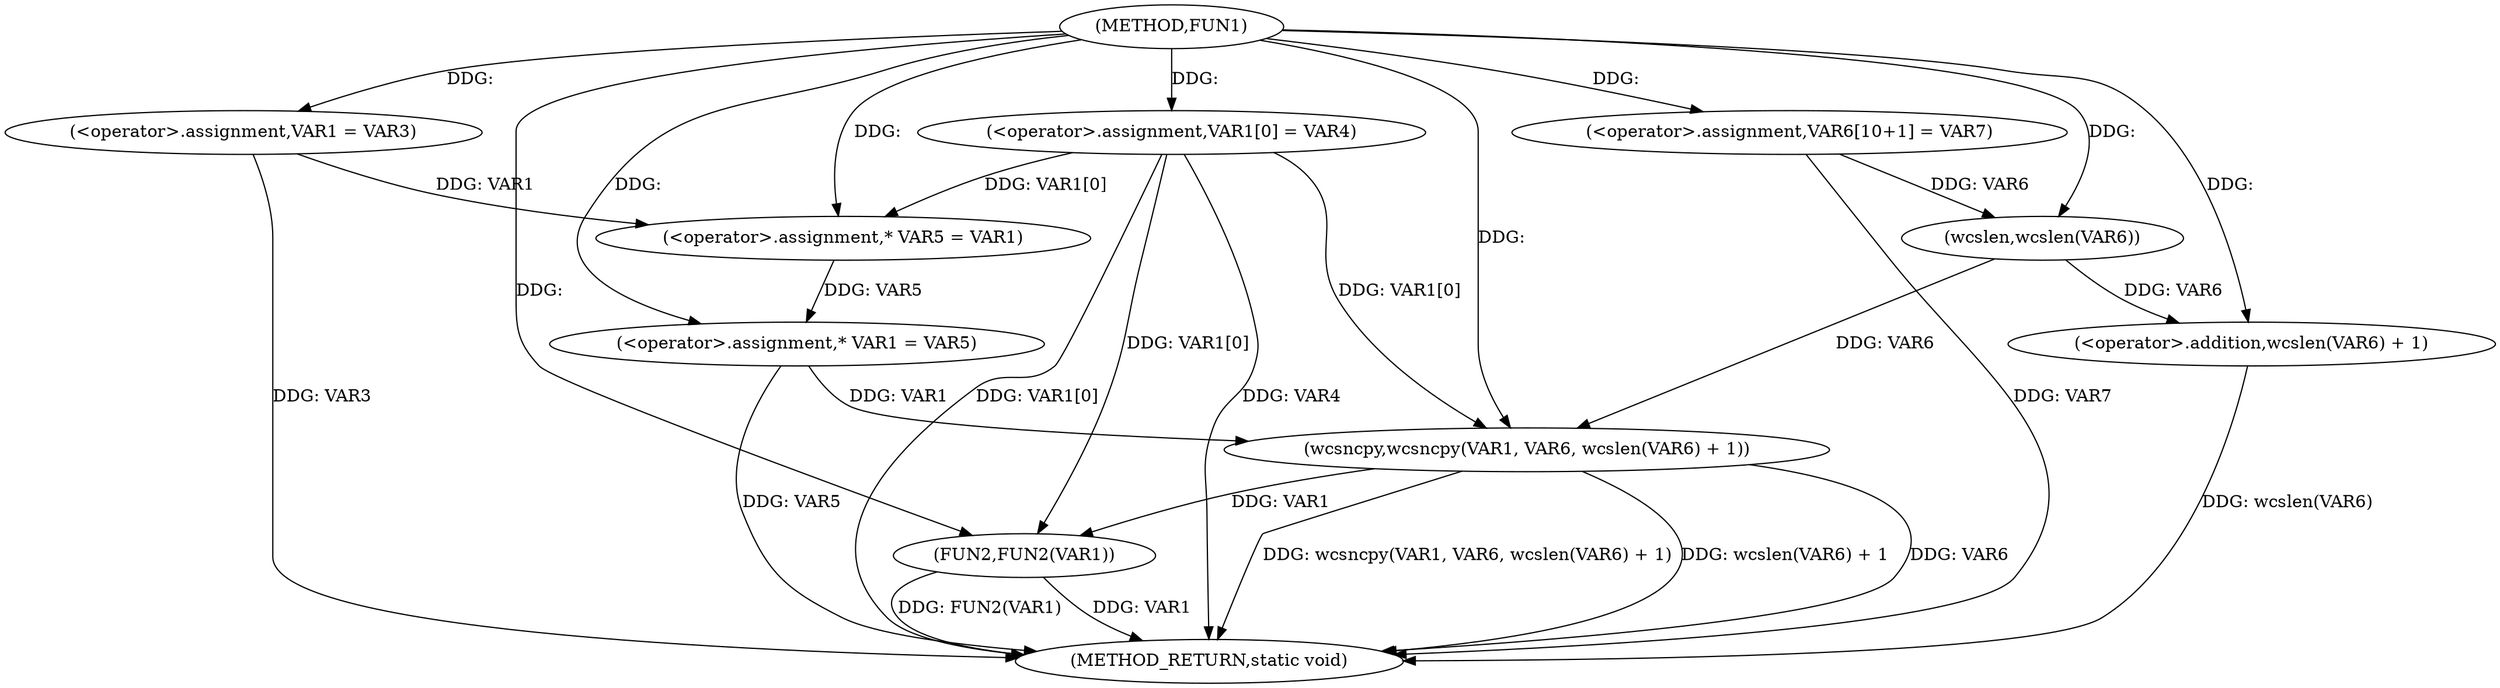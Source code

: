 digraph FUN1 {  
"1000100" [label = "(METHOD,FUN1)" ]
"1000136" [label = "(METHOD_RETURN,static void)" ]
"1000105" [label = "(<operator>.assignment,VAR1 = VAR3)" ]
"1000108" [label = "(<operator>.assignment,VAR1[0] = VAR4)" ]
"1000115" [label = "(<operator>.assignment,* VAR5 = VAR1)" ]
"1000119" [label = "(<operator>.assignment,* VAR1 = VAR5)" ]
"1000124" [label = "(<operator>.assignment,VAR6[10+1] = VAR7)" ]
"1000127" [label = "(wcsncpy,wcsncpy(VAR1, VAR6, wcslen(VAR6) + 1))" ]
"1000130" [label = "(<operator>.addition,wcslen(VAR6) + 1)" ]
"1000131" [label = "(wcslen,wcslen(VAR6))" ]
"1000134" [label = "(FUN2,FUN2(VAR1))" ]
  "1000105" -> "1000136"  [ label = "DDG: VAR3"] 
  "1000127" -> "1000136"  [ label = "DDG: wcsncpy(VAR1, VAR6, wcslen(VAR6) + 1)"] 
  "1000108" -> "1000136"  [ label = "DDG: VAR4"] 
  "1000134" -> "1000136"  [ label = "DDG: VAR1"] 
  "1000108" -> "1000136"  [ label = "DDG: VAR1[0]"] 
  "1000127" -> "1000136"  [ label = "DDG: wcslen(VAR6) + 1"] 
  "1000124" -> "1000136"  [ label = "DDG: VAR7"] 
  "1000127" -> "1000136"  [ label = "DDG: VAR6"] 
  "1000134" -> "1000136"  [ label = "DDG: FUN2(VAR1)"] 
  "1000119" -> "1000136"  [ label = "DDG: VAR5"] 
  "1000130" -> "1000136"  [ label = "DDG: wcslen(VAR6)"] 
  "1000100" -> "1000105"  [ label = "DDG: "] 
  "1000100" -> "1000108"  [ label = "DDG: "] 
  "1000105" -> "1000115"  [ label = "DDG: VAR1"] 
  "1000108" -> "1000115"  [ label = "DDG: VAR1[0]"] 
  "1000100" -> "1000115"  [ label = "DDG: "] 
  "1000115" -> "1000119"  [ label = "DDG: VAR5"] 
  "1000100" -> "1000119"  [ label = "DDG: "] 
  "1000100" -> "1000124"  [ label = "DDG: "] 
  "1000119" -> "1000127"  [ label = "DDG: VAR1"] 
  "1000108" -> "1000127"  [ label = "DDG: VAR1[0]"] 
  "1000100" -> "1000127"  [ label = "DDG: "] 
  "1000131" -> "1000127"  [ label = "DDG: VAR6"] 
  "1000131" -> "1000130"  [ label = "DDG: VAR6"] 
  "1000124" -> "1000131"  [ label = "DDG: VAR6"] 
  "1000100" -> "1000131"  [ label = "DDG: "] 
  "1000100" -> "1000130"  [ label = "DDG: "] 
  "1000127" -> "1000134"  [ label = "DDG: VAR1"] 
  "1000108" -> "1000134"  [ label = "DDG: VAR1[0]"] 
  "1000100" -> "1000134"  [ label = "DDG: "] 
}
